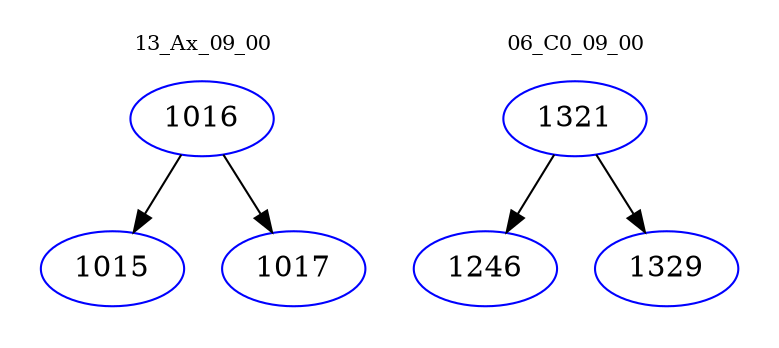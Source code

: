 digraph{
subgraph cluster_0 {
color = white
label = "13_Ax_09_00";
fontsize=10;
T0_1016 [label="1016", color="blue"]
T0_1016 -> T0_1015 [color="black"]
T0_1015 [label="1015", color="blue"]
T0_1016 -> T0_1017 [color="black"]
T0_1017 [label="1017", color="blue"]
}
subgraph cluster_1 {
color = white
label = "06_C0_09_00";
fontsize=10;
T1_1321 [label="1321", color="blue"]
T1_1321 -> T1_1246 [color="black"]
T1_1246 [label="1246", color="blue"]
T1_1321 -> T1_1329 [color="black"]
T1_1329 [label="1329", color="blue"]
}
}
